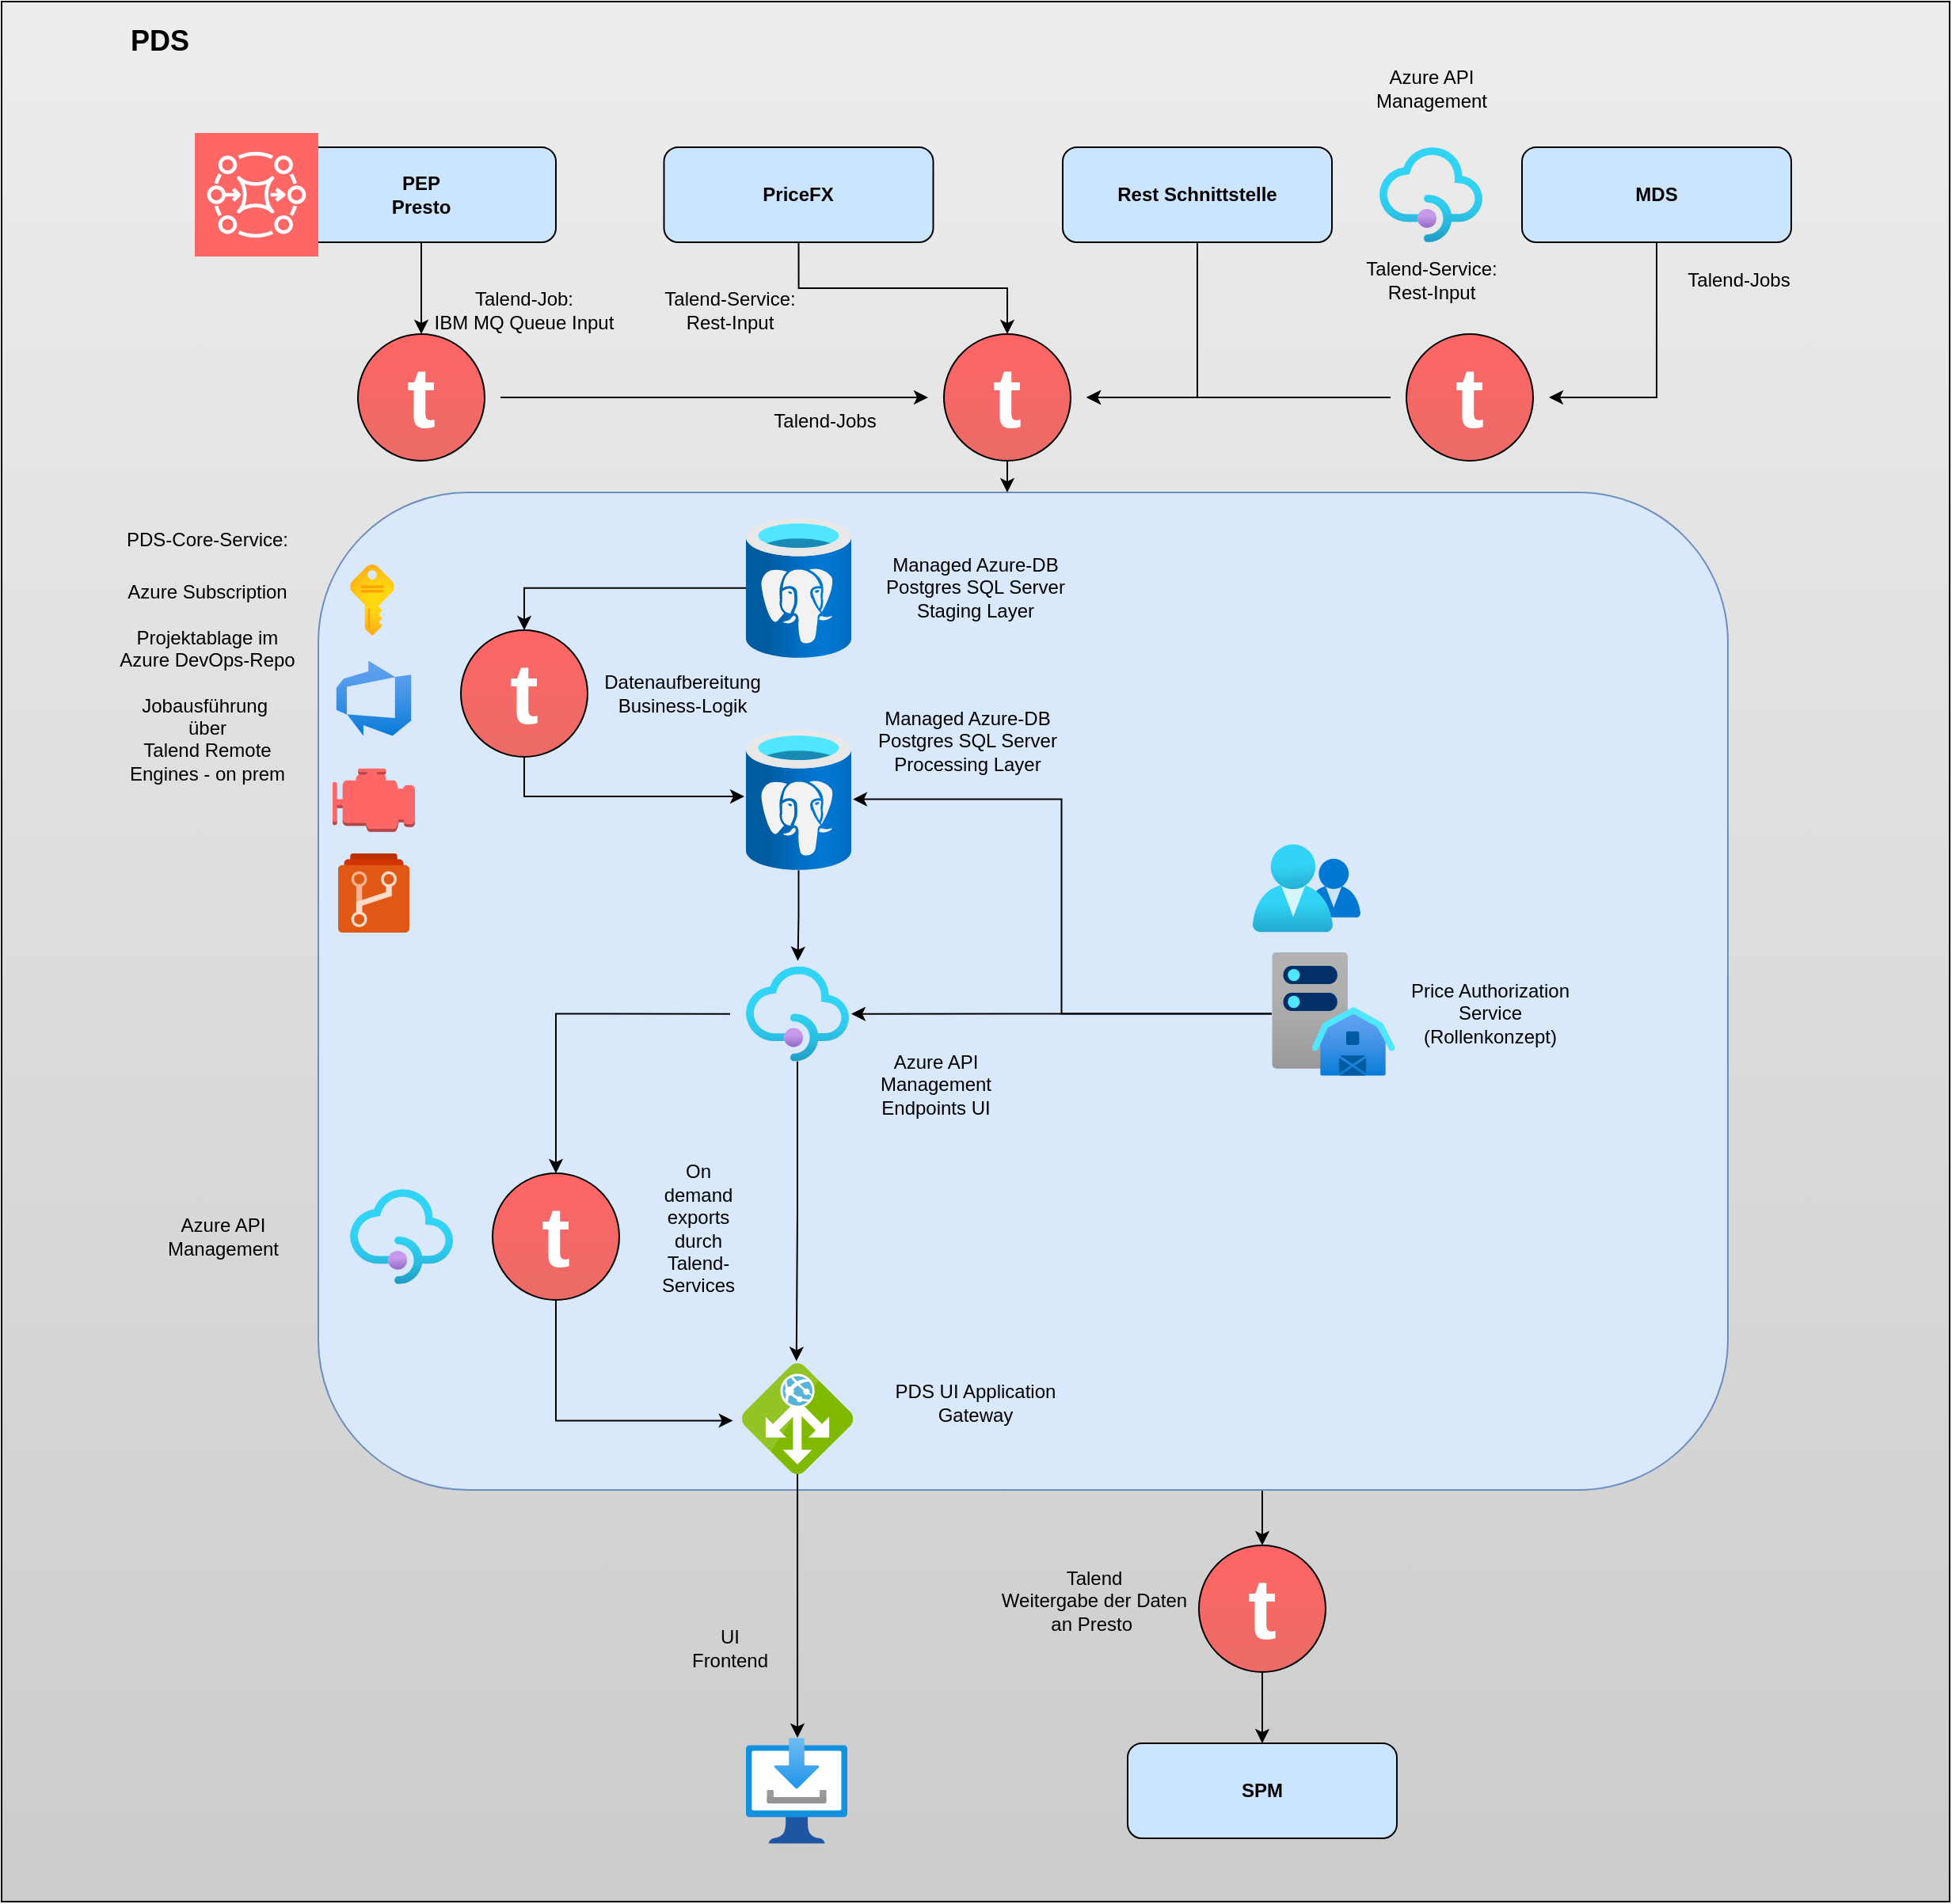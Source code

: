 <mxfile version="22.1.17" type="github">
  <diagram name="Seite-1" id="4qsizp8y5dEVkx0iQMWr">
    <mxGraphModel dx="3088" dy="2061" grid="1" gridSize="10" guides="1" tooltips="1" connect="1" arrows="1" fold="1" page="1" pageScale="1" pageWidth="827" pageHeight="1169" math="0" shadow="0">
      <root>
        <mxCell id="0" />
        <mxCell id="1" parent="0" />
        <mxCell id="PJB8R_SI4VqUsFEprVOb-1" value="" style="rounded=0;whiteSpace=wrap;html=1;labelBackgroundColor=none;fillColor=#EDEDED;gradientColor=#CCCCCC;" parent="1" vertex="1">
          <mxGeometry x="-1510" y="-1090" width="1230" height="1200" as="geometry" />
        </mxCell>
        <mxCell id="PJB8R_SI4VqUsFEprVOb-2" style="edgeStyle=orthogonalEdgeStyle;rounded=0;orthogonalLoop=1;jettySize=auto;html=1;entryX=0.5;entryY=0;entryDx=0;entryDy=0;exitX=0.493;exitY=1.004;exitDx=0;exitDy=0;exitPerimeter=0;" parent="1" source="PJB8R_SI4VqUsFEprVOb-27" target="PJB8R_SI4VqUsFEprVOb-37" edge="1">
          <mxGeometry relative="1" as="geometry">
            <mxPoint x="-1008.75" y="-440" as="targetPoint" />
          </mxGeometry>
        </mxCell>
        <mxCell id="PJB8R_SI4VqUsFEprVOb-3" value="" style="rounded=1;whiteSpace=wrap;html=1;fillColor=#dae8fc;strokeColor=#6c8ebf;" parent="1" vertex="1">
          <mxGeometry x="-1310" y="-780" width="890" height="630" as="geometry" />
        </mxCell>
        <mxCell id="PJB8R_SI4VqUsFEprVOb-4" value="&lt;b&gt;PEP&lt;br&gt;Presto&lt;br&gt;&lt;/b&gt;" style="rounded=1;whiteSpace=wrap;html=1;fillColor=#CCE5FF;" parent="1" vertex="1">
          <mxGeometry x="-1330" y="-998" width="170" height="60" as="geometry" />
        </mxCell>
        <mxCell id="PJB8R_SI4VqUsFEprVOb-5" style="edgeStyle=orthogonalEdgeStyle;rounded=0;orthogonalLoop=1;jettySize=auto;html=1;entryX=0.5;entryY=0;entryDx=0;entryDy=0;" parent="1" source="PJB8R_SI4VqUsFEprVOb-6" target="PJB8R_SI4VqUsFEprVOb-25" edge="1">
          <mxGeometry relative="1" as="geometry" />
        </mxCell>
        <mxCell id="PJB8R_SI4VqUsFEprVOb-6" value="" style="image;aspect=fixed;html=1;points=[];align=center;fontSize=12;image=img/lib/azure2/databases/Azure_Database_PostgreSQL_Server.svg;" parent="1" vertex="1">
          <mxGeometry x="-1040" y="-764" width="66.5" height="88.66" as="geometry" />
        </mxCell>
        <mxCell id="PJB8R_SI4VqUsFEprVOb-7" value="&lt;b&gt;SPM&lt;br&gt;&lt;/b&gt;" style="rounded=1;whiteSpace=wrap;html=1;fillColor=#CCE5FF;" parent="1" vertex="1">
          <mxGeometry x="-799" y="10" width="170" height="60" as="geometry" />
        </mxCell>
        <mxCell id="PJB8R_SI4VqUsFEprVOb-8" value="" style="group;horizontal=0;labelBorderColor=default;html=1;fontStyle=0;perimeterSpacing=5;strokeWidth=10;rounded=0;glass=0;fillColor=none;gradientColor=none;shadow=0;" parent="1" vertex="1" connectable="0">
          <mxGeometry x="-1295" y="-880" width="100" height="80" as="geometry" />
        </mxCell>
        <mxCell id="PJB8R_SI4VqUsFEprVOb-9" value="" style="ellipse;whiteSpace=wrap;html=1;aspect=fixed;fillColor=#FF6666;strokeColor=default;fontSize=54;gradientColor=#EA6B66;" parent="PJB8R_SI4VqUsFEprVOb-8" vertex="1">
          <mxGeometry x="10" width="80" height="80" as="geometry" />
        </mxCell>
        <mxCell id="PJB8R_SI4VqUsFEprVOb-10" value="&lt;font face=&quot;Helvetica&quot; style=&quot;font-size: 54px;&quot;&gt;t&lt;/font&gt;" style="text;html=1;fontSize=48;fontStyle=1;verticalAlign=middle;align=center;strokeWidth=1;perimeterSpacing=0;rounded=0;horizontal=1;fontColor=#FFFFFF;fontFamily=Tahoma;whiteSpace=wrap;" parent="PJB8R_SI4VqUsFEprVOb-8" vertex="1">
          <mxGeometry y="20" width="100" height="40" as="geometry" />
        </mxCell>
        <mxCell id="PJB8R_SI4VqUsFEprVOb-11" value="Talend-Job:&lt;br&gt;IBM MQ Queue Input" style="text;html=1;strokeColor=none;fillColor=none;align=center;verticalAlign=middle;whiteSpace=wrap;rounded=0;" parent="1" vertex="1">
          <mxGeometry x="-1240" y="-910" width="120" height="30" as="geometry" />
        </mxCell>
        <mxCell id="PJB8R_SI4VqUsFEprVOb-12" style="edgeStyle=orthogonalEdgeStyle;rounded=0;orthogonalLoop=1;jettySize=auto;html=1;exitX=1;exitY=0.5;exitDx=0;exitDy=0;entryX=0;entryY=0.5;entryDx=0;entryDy=0;" parent="1" source="PJB8R_SI4VqUsFEprVOb-10" target="PJB8R_SI4VqUsFEprVOb-46" edge="1">
          <mxGeometry relative="1" as="geometry" />
        </mxCell>
        <mxCell id="PJB8R_SI4VqUsFEprVOb-13" style="edgeStyle=orthogonalEdgeStyle;rounded=0;orthogonalLoop=1;jettySize=auto;html=1;exitX=0.5;exitY=1;exitDx=0;exitDy=0;entryX=1;entryY=0.5;entryDx=0;entryDy=0;" parent="1" source="PJB8R_SI4VqUsFEprVOb-14" target="PJB8R_SI4VqUsFEprVOb-46" edge="1">
          <mxGeometry relative="1" as="geometry" />
        </mxCell>
        <mxCell id="PJB8R_SI4VqUsFEprVOb-14" value="&lt;b&gt;Rest Schnittstelle&lt;br&gt;&lt;/b&gt;" style="rounded=1;whiteSpace=wrap;html=1;fillColor=#CCE5FF;" parent="1" vertex="1">
          <mxGeometry x="-840" y="-998" width="170" height="60" as="geometry" />
        </mxCell>
        <mxCell id="PJB8R_SI4VqUsFEprVOb-15" value="" style="group;horizontal=0;labelBorderColor=default;html=1;fontStyle=0;perimeterSpacing=5;strokeWidth=10;rounded=0;glass=0;fillColor=none;gradientColor=none;shadow=0;" parent="1" vertex="1" connectable="0">
          <mxGeometry x="-633" y="-880" width="100" height="80" as="geometry" />
        </mxCell>
        <mxCell id="PJB8R_SI4VqUsFEprVOb-16" value="" style="ellipse;whiteSpace=wrap;html=1;aspect=fixed;fillColor=#FF6666;strokeColor=default;fontSize=54;gradientColor=#EA6B66;" parent="PJB8R_SI4VqUsFEprVOb-15" vertex="1">
          <mxGeometry x="10" width="80" height="80" as="geometry" />
        </mxCell>
        <mxCell id="PJB8R_SI4VqUsFEprVOb-17" value="&lt;font face=&quot;Helvetica&quot; style=&quot;font-size: 54px;&quot;&gt;t&lt;/font&gt;" style="text;html=1;fontSize=48;fontStyle=1;verticalAlign=middle;align=center;strokeWidth=1;perimeterSpacing=0;rounded=0;horizontal=1;fontColor=#FFFFFF;fontFamily=Tahoma;whiteSpace=wrap;" parent="PJB8R_SI4VqUsFEprVOb-15" vertex="1">
          <mxGeometry y="20" width="100" height="40" as="geometry" />
        </mxCell>
        <mxCell id="PJB8R_SI4VqUsFEprVOb-18" style="edgeStyle=orthogonalEdgeStyle;rounded=0;orthogonalLoop=1;jettySize=auto;html=1;entryX=0.5;entryY=0;entryDx=0;entryDy=0;entryPerimeter=0;" parent="1" source="PJB8R_SI4VqUsFEprVOb-4" target="PJB8R_SI4VqUsFEprVOb-9" edge="1">
          <mxGeometry relative="1" as="geometry" />
        </mxCell>
        <mxCell id="PJB8R_SI4VqUsFEprVOb-19" value="Talend-Service:&lt;br&gt;Rest-Input" style="text;html=1;strokeColor=none;fillColor=none;align=center;verticalAlign=middle;whiteSpace=wrap;rounded=0;" parent="1" vertex="1">
          <mxGeometry x="-667.5" y="-929" width="120" height="30" as="geometry" />
        </mxCell>
        <mxCell id="PJB8R_SI4VqUsFEprVOb-20" value="" style="image;aspect=fixed;html=1;points=[];align=center;fontSize=12;image=img/lib/azure2/integration/API_Management_Services.svg;" parent="1" vertex="1">
          <mxGeometry x="-640" y="-998" width="65" height="60" as="geometry" />
        </mxCell>
        <mxCell id="PJB8R_SI4VqUsFEprVOb-21" value="Managed Azure-DB Postgres SQL Server&lt;br&gt;Staging Layer" style="text;html=1;strokeColor=none;fillColor=none;align=center;verticalAlign=middle;whiteSpace=wrap;rounded=0;" parent="1" vertex="1">
          <mxGeometry x="-955" y="-734.67" width="120" height="30" as="geometry" />
        </mxCell>
        <mxCell id="PJB8R_SI4VqUsFEprVOb-22" value="Azure API&lt;br&gt;Management" style="text;html=1;strokeColor=none;fillColor=none;align=center;verticalAlign=middle;whiteSpace=wrap;rounded=0;" parent="1" vertex="1">
          <mxGeometry x="-667.5" y="-1050" width="120" height="30" as="geometry" />
        </mxCell>
        <mxCell id="PJB8R_SI4VqUsFEprVOb-23" style="edgeStyle=orthogonalEdgeStyle;rounded=0;orthogonalLoop=1;jettySize=auto;html=1;exitX=0;exitY=0.5;exitDx=0;exitDy=0;entryX=1;entryY=0.5;entryDx=0;entryDy=0;" parent="1" source="PJB8R_SI4VqUsFEprVOb-17" target="PJB8R_SI4VqUsFEprVOb-46" edge="1">
          <mxGeometry relative="1" as="geometry" />
        </mxCell>
        <mxCell id="PJB8R_SI4VqUsFEprVOb-24" value="" style="group;horizontal=0;labelBorderColor=default;html=1;fontStyle=0;perimeterSpacing=5;strokeWidth=10;rounded=0;glass=0;fillColor=none;gradientColor=none;shadow=0;" parent="1" vertex="1" connectable="0">
          <mxGeometry x="-1230" y="-693" width="100" height="80" as="geometry" />
        </mxCell>
        <mxCell id="PJB8R_SI4VqUsFEprVOb-25" value="" style="ellipse;whiteSpace=wrap;html=1;aspect=fixed;fillColor=#FF6666;strokeColor=default;fontSize=54;gradientColor=#EA6B66;" parent="PJB8R_SI4VqUsFEprVOb-24" vertex="1">
          <mxGeometry x="10" width="80" height="80" as="geometry" />
        </mxCell>
        <mxCell id="PJB8R_SI4VqUsFEprVOb-26" value="&lt;font face=&quot;Helvetica&quot; style=&quot;font-size: 54px;&quot;&gt;t&lt;/font&gt;" style="text;html=1;fontSize=48;fontStyle=1;verticalAlign=middle;align=center;strokeWidth=1;perimeterSpacing=0;rounded=0;horizontal=1;fontColor=#FFFFFF;fontFamily=Tahoma;whiteSpace=wrap;" parent="PJB8R_SI4VqUsFEprVOb-24" vertex="1">
          <mxGeometry y="20" width="100" height="40" as="geometry" />
        </mxCell>
        <mxCell id="PJB8R_SI4VqUsFEprVOb-27" value="" style="image;aspect=fixed;html=1;points=[];align=center;fontSize=12;image=img/lib/azure2/databases/Azure_Database_PostgreSQL_Server.svg;" parent="1" vertex="1">
          <mxGeometry x="-1040" y="-630" width="66.5" height="88.66" as="geometry" />
        </mxCell>
        <mxCell id="PJB8R_SI4VqUsFEprVOb-28" style="edgeStyle=orthogonalEdgeStyle;rounded=0;orthogonalLoop=1;jettySize=auto;html=1;entryX=-0.015;entryY=0.474;entryDx=0;entryDy=0;entryPerimeter=0;exitX=0.5;exitY=1;exitDx=0;exitDy=0;" parent="1" source="PJB8R_SI4VqUsFEprVOb-25" target="PJB8R_SI4VqUsFEprVOb-27" edge="1">
          <mxGeometry relative="1" as="geometry" />
        </mxCell>
        <mxCell id="PJB8R_SI4VqUsFEprVOb-29" value="Managed Azure-DB Postgres SQL Server&lt;br&gt;Processing Layer" style="text;html=1;strokeColor=none;fillColor=none;align=center;verticalAlign=middle;whiteSpace=wrap;rounded=0;" parent="1" vertex="1">
          <mxGeometry x="-960" y="-638" width="120" height="30" as="geometry" />
        </mxCell>
        <mxCell id="PJB8R_SI4VqUsFEprVOb-30" value="Datenaufbereitung&lt;br&gt;Business-Logik" style="text;html=1;strokeColor=none;fillColor=none;align=center;verticalAlign=middle;whiteSpace=wrap;rounded=0;" parent="1" vertex="1">
          <mxGeometry x="-1140" y="-668" width="120" height="30" as="geometry" />
        </mxCell>
        <mxCell id="PJB8R_SI4VqUsFEprVOb-31" value="PDS" style="text;html=1;strokeColor=none;fillColor=none;align=center;verticalAlign=middle;whiteSpace=wrap;rounded=0;fontStyle=1;fontSize=18;" parent="1" vertex="1">
          <mxGeometry x="-1440" y="-1080" width="60" height="30" as="geometry" />
        </mxCell>
        <mxCell id="PJB8R_SI4VqUsFEprVOb-32" value="" style="image;aspect=fixed;html=1;points=[];align=center;fontSize=12;image=img/lib/azure2/devops/Azure_DevOps.svg;" parent="1" vertex="1">
          <mxGeometry x="-1298.75" y="-673.75" width="47.5" height="47.5" as="geometry" />
        </mxCell>
        <mxCell id="PJB8R_SI4VqUsFEprVOb-33" value="" style="image;aspect=fixed;html=1;points=[];align=center;fontSize=12;image=img/lib/azure2/general/Subscriptions.svg;" parent="1" vertex="1">
          <mxGeometry x="-1289.95" y="-734.67" width="27.89" height="45" as="geometry" />
        </mxCell>
        <mxCell id="PJB8R_SI4VqUsFEprVOb-34" value="Azure Subscription&lt;br&gt;&lt;br&gt;Projektablage im&lt;br&gt;Azure DevOps-Repo&lt;br&gt;&lt;br&gt;Jobausführung&amp;nbsp;&lt;br&gt;über &lt;br&gt;Talend Remote Engines - on prem" style="text;html=1;strokeColor=none;fillColor=none;align=center;verticalAlign=middle;whiteSpace=wrap;rounded=0;" parent="1" vertex="1">
          <mxGeometry x="-1440" y="-675.34" width="120" height="30" as="geometry" />
        </mxCell>
        <mxCell id="PJB8R_SI4VqUsFEprVOb-35" value="" style="outlineConnect=0;dashed=0;verticalLabelPosition=bottom;verticalAlign=top;align=center;html=1;shape=mxgraph.aws3.emr_engine;fillColor=#FF6666;gradientColor=none;" parent="1" vertex="1">
          <mxGeometry x="-1301" y="-605.67" width="52" height="40" as="geometry" />
        </mxCell>
        <mxCell id="PJB8R_SI4VqUsFEprVOb-36" value="" style="group;horizontal=0;labelBorderColor=default;html=1;fontStyle=0;perimeterSpacing=5;strokeWidth=10;rounded=0;glass=0;fillColor=none;gradientColor=none;shadow=0;" parent="1" vertex="1" connectable="0">
          <mxGeometry x="-764" y="-115" width="100" height="80" as="geometry" />
        </mxCell>
        <mxCell id="PJB8R_SI4VqUsFEprVOb-37" value="" style="ellipse;whiteSpace=wrap;html=1;aspect=fixed;fillColor=#FF6666;strokeColor=default;fontSize=54;gradientColor=#EA6B66;" parent="PJB8R_SI4VqUsFEprVOb-36" vertex="1">
          <mxGeometry x="10" width="80" height="80" as="geometry" />
        </mxCell>
        <mxCell id="PJB8R_SI4VqUsFEprVOb-38" value="&lt;font face=&quot;Helvetica&quot; style=&quot;font-size: 54px;&quot;&gt;t&lt;/font&gt;" style="text;html=1;fontSize=48;fontStyle=1;verticalAlign=middle;align=center;strokeWidth=1;perimeterSpacing=0;rounded=0;horizontal=1;fontColor=#FFFFFF;fontFamily=Tahoma;whiteSpace=wrap;" parent="PJB8R_SI4VqUsFEprVOb-36" vertex="1">
          <mxGeometry y="20" width="100" height="40" as="geometry" />
        </mxCell>
        <mxCell id="PJB8R_SI4VqUsFEprVOb-39" style="edgeStyle=orthogonalEdgeStyle;rounded=0;orthogonalLoop=1;jettySize=auto;html=1;exitX=0.5;exitY=1;exitDx=0;exitDy=0;entryX=0.5;entryY=0;entryDx=0;entryDy=0;" parent="1" source="PJB8R_SI4VqUsFEprVOb-37" target="PJB8R_SI4VqUsFEprVOb-7" edge="1">
          <mxGeometry relative="1" as="geometry" />
        </mxCell>
        <mxCell id="PJB8R_SI4VqUsFEprVOb-40" value="Talend&lt;br&gt;Weitergabe der Daten an Presto&amp;nbsp;" style="text;html=1;strokeColor=none;fillColor=none;align=center;verticalAlign=middle;whiteSpace=wrap;rounded=0;" parent="1" vertex="1">
          <mxGeometry x="-880" y="-95" width="120" height="30" as="geometry" />
        </mxCell>
        <mxCell id="PJB8R_SI4VqUsFEprVOb-41" value="" style="sketch=0;points=[[0,0,0],[0.25,0,0],[0.5,0,0],[0.75,0,0],[1,0,0],[0,1,0],[0.25,1,0],[0.5,1,0],[0.75,1,0],[1,1,0],[0,0.25,0],[0,0.5,0],[0,0.75,0],[1,0.25,0],[1,0.5,0],[1,0.75,0]];outlineConnect=0;fontColor=#232F3E;fillColor=#FF6666;strokeColor=#ffffff;dashed=0;verticalLabelPosition=bottom;verticalAlign=top;align=center;html=1;fontSize=12;fontStyle=0;aspect=fixed;shape=mxgraph.aws4.resourceIcon;resIcon=mxgraph.aws4.mq;" parent="1" vertex="1">
          <mxGeometry x="-1388" y="-1007" width="78" height="78" as="geometry" />
        </mxCell>
        <mxCell id="PJB8R_SI4VqUsFEprVOb-42" style="edgeStyle=orthogonalEdgeStyle;rounded=0;orthogonalLoop=1;jettySize=auto;html=1;exitX=0.5;exitY=1;exitDx=0;exitDy=0;entryX=0.5;entryY=0;entryDx=0;entryDy=0;" parent="1" source="PJB8R_SI4VqUsFEprVOb-43" target="PJB8R_SI4VqUsFEprVOb-45" edge="1">
          <mxGeometry relative="1" as="geometry">
            <mxPoint x="-845" y="-780" as="targetPoint" />
          </mxGeometry>
        </mxCell>
        <mxCell id="PJB8R_SI4VqUsFEprVOb-43" value="&lt;b&gt;PriceFX&lt;br&gt;&lt;/b&gt;" style="rounded=1;whiteSpace=wrap;html=1;fillColor=#CCE5FF;" parent="1" vertex="1">
          <mxGeometry x="-1091.75" y="-998" width="170" height="60" as="geometry" />
        </mxCell>
        <mxCell id="PJB8R_SI4VqUsFEprVOb-44" value="" style="group;horizontal=0;labelBorderColor=default;html=1;fontStyle=0;perimeterSpacing=5;strokeWidth=10;rounded=0;glass=0;fillColor=none;gradientColor=none;shadow=0;" parent="1" vertex="1" connectable="0">
          <mxGeometry x="-925" y="-880" width="100" height="80" as="geometry" />
        </mxCell>
        <mxCell id="PJB8R_SI4VqUsFEprVOb-45" value="" style="ellipse;whiteSpace=wrap;html=1;aspect=fixed;fillColor=#FF6666;strokeColor=default;fontSize=54;gradientColor=#EA6B66;" parent="PJB8R_SI4VqUsFEprVOb-44" vertex="1">
          <mxGeometry x="10" width="80" height="80" as="geometry" />
        </mxCell>
        <mxCell id="PJB8R_SI4VqUsFEprVOb-46" value="&lt;font face=&quot;Helvetica&quot; style=&quot;font-size: 54px;&quot;&gt;t&lt;/font&gt;" style="text;html=1;fontSize=48;fontStyle=1;verticalAlign=middle;align=center;strokeWidth=1;perimeterSpacing=0;rounded=0;horizontal=1;fontColor=#FFFFFF;fontFamily=Tahoma;whiteSpace=wrap;" parent="PJB8R_SI4VqUsFEprVOb-44" vertex="1">
          <mxGeometry y="20" width="100" height="40" as="geometry" />
        </mxCell>
        <mxCell id="PJB8R_SI4VqUsFEprVOb-48" value="Talend-Jobs" style="text;html=1;strokeColor=none;fillColor=none;align=center;verticalAlign=middle;whiteSpace=wrap;rounded=0;" parent="1" vertex="1">
          <mxGeometry x="-1050" y="-840" width="120" height="30" as="geometry" />
        </mxCell>
        <mxCell id="PJB8R_SI4VqUsFEprVOb-49" style="edgeStyle=orthogonalEdgeStyle;rounded=0;orthogonalLoop=1;jettySize=auto;html=1;exitX=0.5;exitY=0;exitDx=0;exitDy=0;exitPerimeter=0;entryX=0.5;entryY=0;entryDx=0;entryDy=0;entryPerimeter=0;" parent="1" edge="1">
          <mxGeometry relative="1" as="geometry">
            <mxPoint x="-1141.75" y="-468" as="sourcePoint" />
            <mxPoint x="-1141.75" y="-468" as="targetPoint" />
          </mxGeometry>
        </mxCell>
        <mxCell id="PJB8R_SI4VqUsFEprVOb-52" value="" style="image;aspect=fixed;html=1;points=[];align=center;fontSize=12;image=img/lib/azure2/integration/API_Management_Services.svg;" parent="1" vertex="1">
          <mxGeometry x="-1040" y="-480.67" width="65" height="60" as="geometry" />
        </mxCell>
        <mxCell id="PJB8R_SI4VqUsFEprVOb-53" value="Price Authorization Service (Rollenkonzept)" style="text;html=1;strokeColor=none;fillColor=none;align=center;verticalAlign=middle;whiteSpace=wrap;rounded=0;" parent="1" vertex="1">
          <mxGeometry x="-630" y="-465.67" width="120" height="30" as="geometry" />
        </mxCell>
        <mxCell id="PJB8R_SI4VqUsFEprVOb-54" style="edgeStyle=orthogonalEdgeStyle;rounded=0;orthogonalLoop=1;jettySize=auto;html=1;entryX=0.518;entryY=0.022;entryDx=0;entryDy=0;entryPerimeter=0;" parent="1" source="PJB8R_SI4VqUsFEprVOb-27" edge="1">
          <mxGeometry relative="1" as="geometry">
            <mxPoint x="-1007.24" y="-484.13" as="targetPoint" />
          </mxGeometry>
        </mxCell>
        <mxCell id="PJB8R_SI4VqUsFEprVOb-56" style="edgeStyle=orthogonalEdgeStyle;rounded=0;orthogonalLoop=1;jettySize=auto;html=1;" parent="1" source="PJB8R_SI4VqUsFEprVOb-57" edge="1">
          <mxGeometry relative="1" as="geometry">
            <mxPoint x="-973.5" y="-450.67" as="targetPoint" />
          </mxGeometry>
        </mxCell>
        <mxCell id="PJB8R_SI4VqUsFEprVOb-57" value="" style="image;aspect=fixed;html=1;points=[];align=center;fontSize=12;image=img/lib/azure2/general/Server_Farm.svg;" parent="1" vertex="1">
          <mxGeometry x="-708" y="-489.67" width="78" height="78" as="geometry" />
        </mxCell>
        <mxCell id="PJB8R_SI4VqUsFEprVOb-58" value="" style="image;aspect=fixed;html=1;points=[];align=center;fontSize=12;image=img/lib/azure2/identity/Groups.svg;" parent="1" vertex="1">
          <mxGeometry x="-720" y="-558.0" width="68" height="56.0" as="geometry" />
        </mxCell>
        <mxCell id="PJB8R_SI4VqUsFEprVOb-60" style="edgeStyle=orthogonalEdgeStyle;rounded=0;orthogonalLoop=1;jettySize=auto;html=1;entryX=0.508;entryY=0;entryDx=0;entryDy=0;entryPerimeter=0;" parent="1" source="PJB8R_SI4VqUsFEprVOb-67" target="bPswr6uRPP71jAlzG4dA-1" edge="1">
          <mxGeometry relative="1" as="geometry">
            <mxPoint x="-1005.112" y="5.599" as="targetPoint" />
          </mxGeometry>
        </mxCell>
        <mxCell id="PJB8R_SI4VqUsFEprVOb-61" value="UI Frontend" style="text;html=1;strokeColor=none;fillColor=none;align=center;verticalAlign=middle;whiteSpace=wrap;rounded=0;" parent="1" vertex="1">
          <mxGeometry x="-1080" y="-65" width="60" height="30" as="geometry" />
        </mxCell>
        <mxCell id="PJB8R_SI4VqUsFEprVOb-62" style="edgeStyle=orthogonalEdgeStyle;rounded=0;orthogonalLoop=1;jettySize=auto;html=1;entryX=1.015;entryY=0.494;entryDx=0;entryDy=0;entryPerimeter=0;" parent="1" source="PJB8R_SI4VqUsFEprVOb-57" target="PJB8R_SI4VqUsFEprVOb-27" edge="1">
          <mxGeometry relative="1" as="geometry" />
        </mxCell>
        <mxCell id="PJB8R_SI4VqUsFEprVOb-63" value="Azure API Management&lt;br&gt;Endpoints UI" style="text;html=1;strokeColor=none;fillColor=none;align=center;verticalAlign=middle;whiteSpace=wrap;rounded=0;" parent="1" vertex="1">
          <mxGeometry x="-980" y="-420.67" width="120" height="30" as="geometry" />
        </mxCell>
        <mxCell id="PJB8R_SI4VqUsFEprVOb-65" style="edgeStyle=orthogonalEdgeStyle;rounded=0;orthogonalLoop=1;jettySize=auto;html=1;entryX=0.5;entryY=0;entryDx=0;entryDy=0;exitX=1;exitY=0.5;exitDx=0;exitDy=0;" parent="1" target="bPswr6uRPP71jAlzG4dA-3" edge="1">
          <mxGeometry relative="1" as="geometry">
            <mxPoint x="-1050" y="-450.67" as="sourcePoint" />
            <Array as="points">
              <mxPoint x="-1160" y="-451" />
            </Array>
            <mxPoint x="-1217.114" y="-350" as="targetPoint" />
          </mxGeometry>
        </mxCell>
        <mxCell id="PJB8R_SI4VqUsFEprVOb-66" value="" style="edgeStyle=orthogonalEdgeStyle;rounded=0;orthogonalLoop=1;jettySize=auto;html=1;entryX=0.491;entryY=-0.019;entryDx=0;entryDy=0;entryPerimeter=0;" parent="1" source="PJB8R_SI4VqUsFEprVOb-52" target="PJB8R_SI4VqUsFEprVOb-67" edge="1">
          <mxGeometry relative="1" as="geometry">
            <mxPoint x="-1006" y="-290" as="sourcePoint" />
            <mxPoint x="-1005" y="-138" as="targetPoint" />
          </mxGeometry>
        </mxCell>
        <mxCell id="PJB8R_SI4VqUsFEprVOb-67" value="" style="image;sketch=0;aspect=fixed;html=1;points=[];align=center;fontSize=12;image=img/lib/mscae/Application_Gateway.svg;" parent="1" vertex="1">
          <mxGeometry x="-1042.5" y="-230" width="70" height="70" as="geometry" />
        </mxCell>
        <mxCell id="PJB8R_SI4VqUsFEprVOb-68" style="edgeStyle=orthogonalEdgeStyle;rounded=0;orthogonalLoop=1;jettySize=auto;html=1;entryX=-0.081;entryY=0.517;entryDx=0;entryDy=0;entryPerimeter=0;" parent="1" target="PJB8R_SI4VqUsFEprVOb-67" edge="1">
          <mxGeometry relative="1" as="geometry">
            <Array as="points">
              <mxPoint x="-1160" y="-194" />
            </Array>
            <mxPoint x="-1160" y="-270" as="sourcePoint" />
          </mxGeometry>
        </mxCell>
        <mxCell id="PJB8R_SI4VqUsFEprVOb-69" value="PDS UI Application Gateway" style="text;html=1;strokeColor=none;fillColor=none;align=center;verticalAlign=middle;whiteSpace=wrap;rounded=0;" parent="1" vertex="1">
          <mxGeometry x="-955" y="-220" width="120" height="30" as="geometry" />
        </mxCell>
        <mxCell id="bPswr6uRPP71jAlzG4dA-1" value="" style="image;aspect=fixed;html=1;points=[];align=center;fontSize=12;image=img/lib/azure2/general/Download.svg;" parent="1" vertex="1">
          <mxGeometry x="-1040" y="6.5" width="64" height="67" as="geometry" />
        </mxCell>
        <mxCell id="bPswr6uRPP71jAlzG4dA-2" value="" style="group;horizontal=0;labelBorderColor=default;html=1;fontStyle=0;perimeterSpacing=5;strokeWidth=10;rounded=0;glass=0;fillColor=none;gradientColor=none;shadow=0;" parent="1" vertex="1" connectable="0">
          <mxGeometry x="-1210" y="-350" width="100" height="80" as="geometry" />
        </mxCell>
        <mxCell id="bPswr6uRPP71jAlzG4dA-3" value="" style="ellipse;whiteSpace=wrap;html=1;aspect=fixed;fillColor=#FF6666;strokeColor=default;fontSize=54;gradientColor=#EA6B66;" parent="bPswr6uRPP71jAlzG4dA-2" vertex="1">
          <mxGeometry x="10" width="80" height="80" as="geometry" />
        </mxCell>
        <mxCell id="bPswr6uRPP71jAlzG4dA-4" value="&lt;font face=&quot;Helvetica&quot; style=&quot;font-size: 54px;&quot;&gt;t&lt;/font&gt;" style="text;html=1;fontSize=48;fontStyle=1;verticalAlign=middle;align=center;strokeWidth=1;perimeterSpacing=0;rounded=0;horizontal=1;fontColor=#FFFFFF;fontFamily=Tahoma;whiteSpace=wrap;" parent="bPswr6uRPP71jAlzG4dA-2" vertex="1">
          <mxGeometry y="20" width="100" height="40" as="geometry" />
        </mxCell>
        <mxCell id="bPswr6uRPP71jAlzG4dA-5" value="On demand exports durch Talend-Services" style="text;html=1;strokeColor=none;fillColor=none;align=center;verticalAlign=middle;whiteSpace=wrap;rounded=0;" parent="1" vertex="1">
          <mxGeometry x="-1100" y="-330" width="60" height="30" as="geometry" />
        </mxCell>
        <mxCell id="bPswr6uRPP71jAlzG4dA-7" value="" style="image;sketch=0;aspect=fixed;html=1;points=[];align=center;fontSize=12;image=img/lib/mscae/Azure_Repos.svg;" parent="1" vertex="1">
          <mxGeometry x="-1297.5" y="-552" width="45" height="50" as="geometry" />
        </mxCell>
        <mxCell id="3g8krOBJc7B7aQR-cYEE-3" style="edgeStyle=orthogonalEdgeStyle;rounded=0;orthogonalLoop=1;jettySize=auto;html=1;entryX=1;entryY=0.5;entryDx=0;entryDy=0;" parent="1" source="3g8krOBJc7B7aQR-cYEE-1" target="PJB8R_SI4VqUsFEprVOb-17" edge="1">
          <mxGeometry relative="1" as="geometry" />
        </mxCell>
        <mxCell id="3g8krOBJc7B7aQR-cYEE-1" value="&lt;b&gt;MDS&lt;br&gt;&lt;/b&gt;" style="rounded=1;whiteSpace=wrap;html=1;fillColor=#CCE5FF;" parent="1" vertex="1">
          <mxGeometry x="-550" y="-998" width="170" height="60" as="geometry" />
        </mxCell>
        <mxCell id="3g8krOBJc7B7aQR-cYEE-2" value="Talend-Service:&lt;br&gt;Rest-Input" style="text;html=1;strokeColor=none;fillColor=none;align=center;verticalAlign=middle;whiteSpace=wrap;rounded=0;" parent="1" vertex="1">
          <mxGeometry x="-1110" y="-910" width="120" height="30" as="geometry" />
        </mxCell>
        <mxCell id="3g8krOBJc7B7aQR-cYEE-4" style="edgeStyle=orthogonalEdgeStyle;rounded=0;orthogonalLoop=1;jettySize=auto;html=1;exitX=0.5;exitY=1;exitDx=0;exitDy=0;" parent="1" source="PJB8R_SI4VqUsFEprVOb-45" edge="1">
          <mxGeometry relative="1" as="geometry">
            <mxPoint x="-875" y="-780" as="targetPoint" />
          </mxGeometry>
        </mxCell>
        <mxCell id="1DwWTAkQBruUg8oH7Tg2-1" value="Talend-Jobs" style="text;html=1;strokeColor=none;fillColor=none;align=center;verticalAlign=middle;whiteSpace=wrap;rounded=0;" vertex="1" parent="1">
          <mxGeometry x="-473" y="-929" width="120" height="30" as="geometry" />
        </mxCell>
        <mxCell id="1DwWTAkQBruUg8oH7Tg2-2" value="" style="image;aspect=fixed;html=1;points=[];align=center;fontSize=12;image=img/lib/azure2/integration/API_Management_Services.svg;direction=east;" vertex="1" parent="1">
          <mxGeometry x="-1289.95" y="-340" width="65" height="60" as="geometry" />
        </mxCell>
        <mxCell id="1DwWTAkQBruUg8oH7Tg2-3" value="PDS-Core-Service:" style="text;html=1;strokeColor=none;fillColor=none;align=center;verticalAlign=middle;whiteSpace=wrap;rounded=0;" vertex="1" parent="1">
          <mxGeometry x="-1440" y="-764.67" width="120" height="30" as="geometry" />
        </mxCell>
        <mxCell id="1DwWTAkQBruUg8oH7Tg2-4" value="Azure API&lt;br&gt;Management" style="text;html=1;strokeColor=none;fillColor=none;align=center;verticalAlign=middle;whiteSpace=wrap;rounded=0;" vertex="1" parent="1">
          <mxGeometry x="-1430" y="-325" width="120" height="30" as="geometry" />
        </mxCell>
      </root>
    </mxGraphModel>
  </diagram>
</mxfile>

